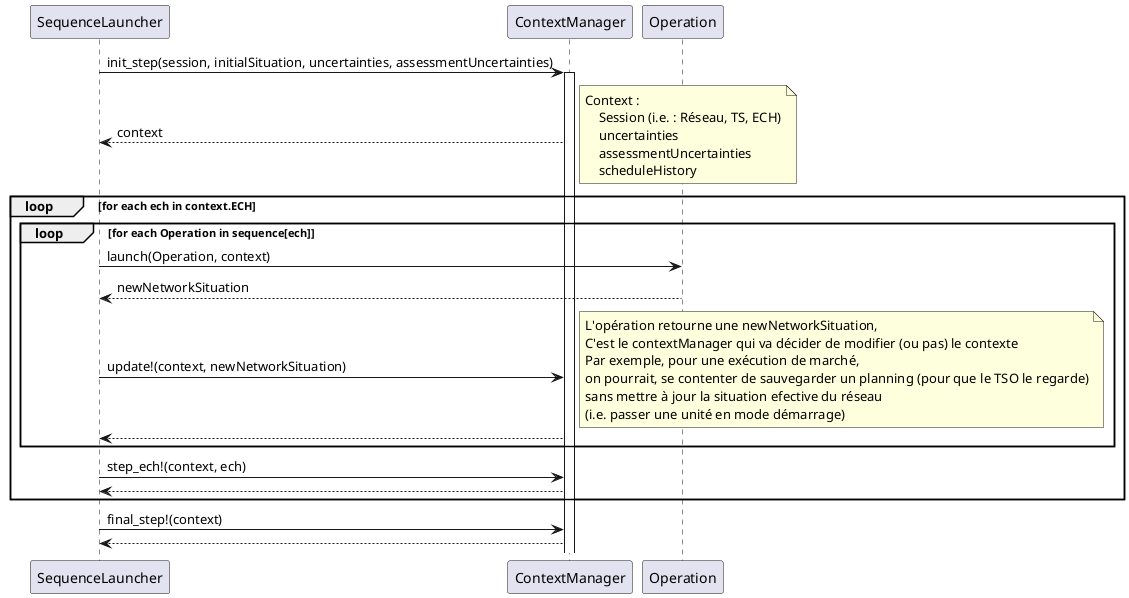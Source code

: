 @startuml sd_design_sequence_launcher

SequenceLauncher  -> ContextManager : init_step(session, initialSituation, uncertainties, assessmentUncertainties)
activate ContextManager
SequenceLauncher <-- ContextManager : context
note right
    Context :
        Session (i.e. : Réseau, TS, ECH)
        uncertainties
        assessmentUncertainties
        scheduleHistory
end note

loop for each ech in context.ECH
    loop for each Operation in sequence[ech]
        SequenceLauncher  -> Operation : launch(Operation, context)
	    SequenceLauncher <-- Operation : newNetworkSituation

        SequenceLauncher  -> ContextManager : update!(context, newNetworkSituation)
        note right
            L'opération retourne une newNetworkSituation,
            C'est le contextManager qui va décider de modifier (ou pas) le contexte
            Par exemple, pour une exécution de marché,
            on pourrait, se contenter de sauvegarder un planning (pour que le TSO le regarde)
            sans mettre à jour la situation efective du réseau
            (i.e. passer une unité en mode démarrage)
        end note
	    SequenceLauncher <-- ContextManager
    end

    SequenceLauncher  -> ContextManager : step_ech!(context, ech)
    SequenceLauncher <-- ContextManager
end

SequenceLauncher  -> ContextManager : final_step!(context)
SequenceLauncher <-- ContextManager

@enduml
